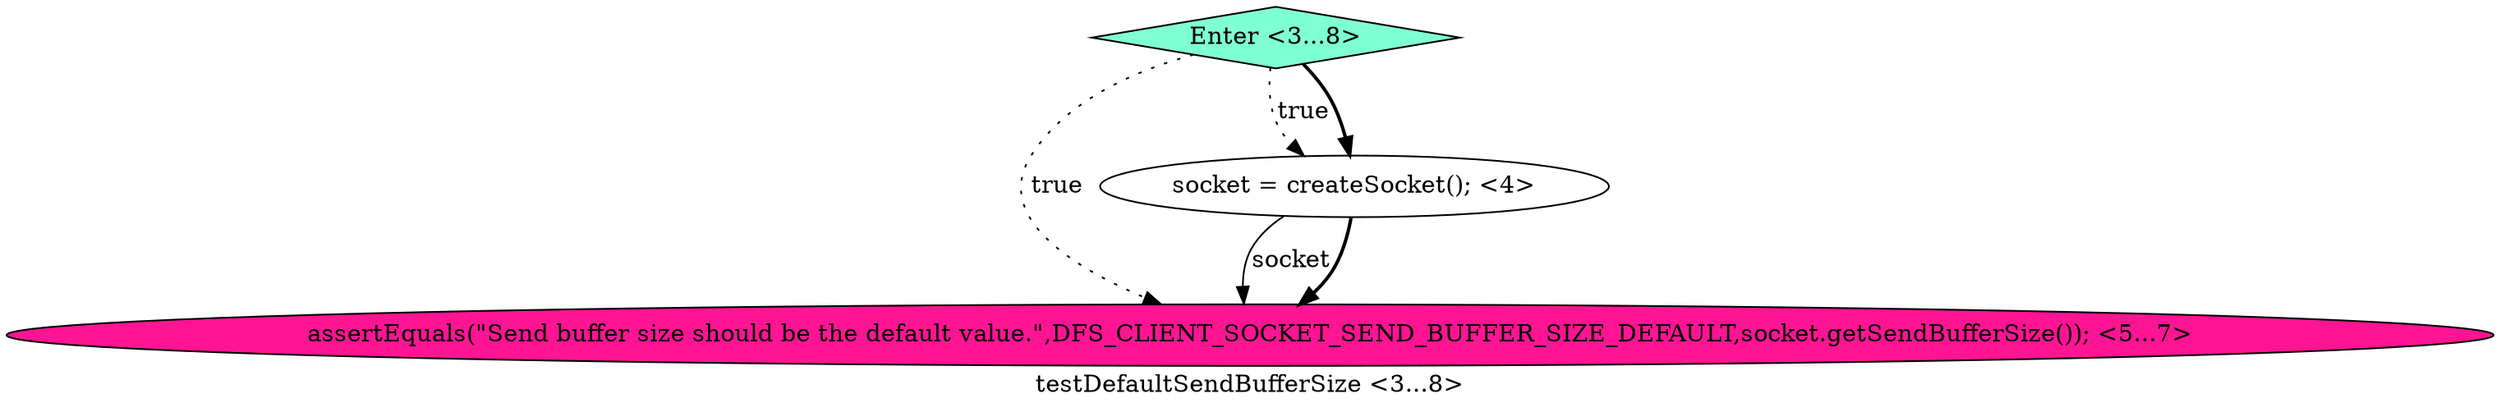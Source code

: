 digraph PDG {
label = "testDefaultSendBufferSize <3...8>";
0.1 [style = filled, label = "assertEquals(\"Send buffer size should be the default value.\",DFS_CLIENT_SOCKET_SEND_BUFFER_SIZE_DEFAULT,socket.getSendBufferSize()); <5...7>", fillcolor = deeppink, shape = ellipse];
0.0 [style = filled, label = "socket = createSocket(); <4>", fillcolor = white, shape = ellipse];
0.2 [style = filled, label = "Enter <3...8>", fillcolor = aquamarine, shape = diamond];
0.0 -> 0.1 [style = solid, label="socket"];
0.0 -> 0.1 [style = bold, label=""];
0.2 -> 0.0 [style = dotted, label="true"];
0.2 -> 0.0 [style = bold, label=""];
0.2 -> 0.1 [style = dotted, label="true"];
}
